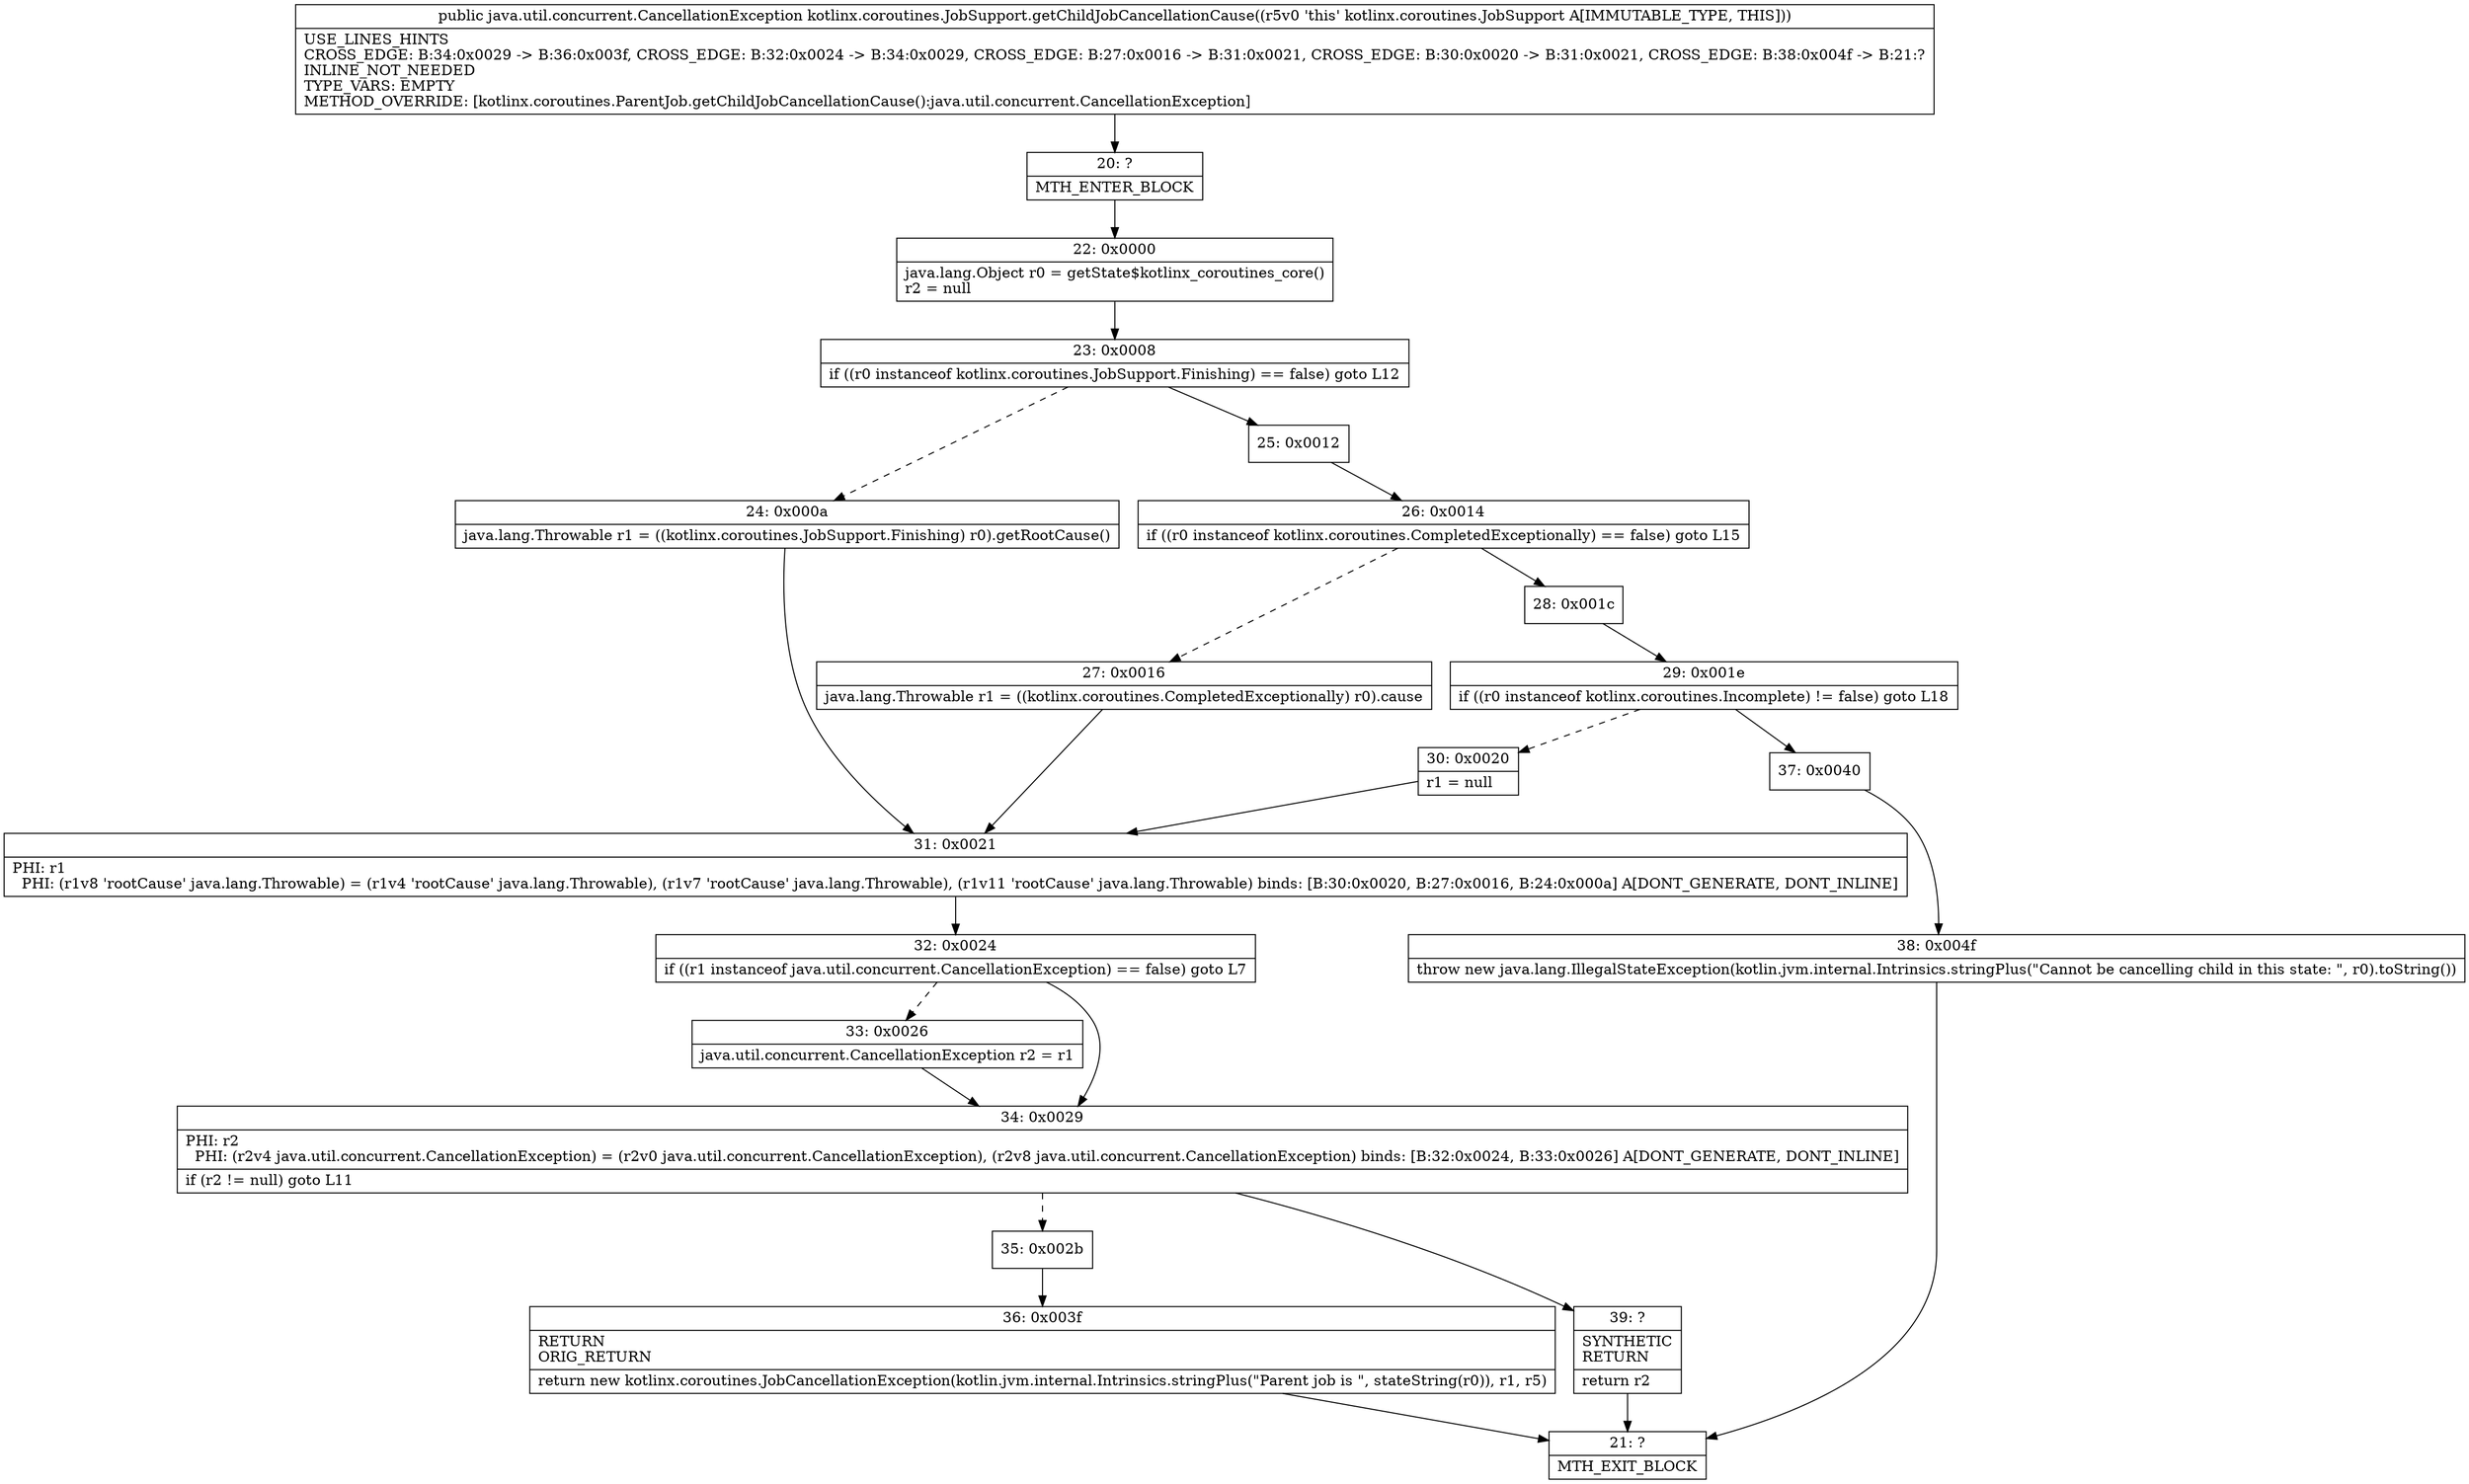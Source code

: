digraph "CFG forkotlinx.coroutines.JobSupport.getChildJobCancellationCause()Ljava\/util\/concurrent\/CancellationException;" {
Node_20 [shape=record,label="{20\:\ ?|MTH_ENTER_BLOCK\l}"];
Node_22 [shape=record,label="{22\:\ 0x0000|java.lang.Object r0 = getState$kotlinx_coroutines_core()\lr2 = null\l}"];
Node_23 [shape=record,label="{23\:\ 0x0008|if ((r0 instanceof kotlinx.coroutines.JobSupport.Finishing) == false) goto L12\l}"];
Node_24 [shape=record,label="{24\:\ 0x000a|java.lang.Throwable r1 = ((kotlinx.coroutines.JobSupport.Finishing) r0).getRootCause()\l}"];
Node_31 [shape=record,label="{31\:\ 0x0021|PHI: r1 \l  PHI: (r1v8 'rootCause' java.lang.Throwable) = (r1v4 'rootCause' java.lang.Throwable), (r1v7 'rootCause' java.lang.Throwable), (r1v11 'rootCause' java.lang.Throwable) binds: [B:30:0x0020, B:27:0x0016, B:24:0x000a] A[DONT_GENERATE, DONT_INLINE]\l}"];
Node_32 [shape=record,label="{32\:\ 0x0024|if ((r1 instanceof java.util.concurrent.CancellationException) == false) goto L7\l}"];
Node_33 [shape=record,label="{33\:\ 0x0026|java.util.concurrent.CancellationException r2 = r1\l}"];
Node_34 [shape=record,label="{34\:\ 0x0029|PHI: r2 \l  PHI: (r2v4 java.util.concurrent.CancellationException) = (r2v0 java.util.concurrent.CancellationException), (r2v8 java.util.concurrent.CancellationException) binds: [B:32:0x0024, B:33:0x0026] A[DONT_GENERATE, DONT_INLINE]\l|if (r2 != null) goto L11\l}"];
Node_35 [shape=record,label="{35\:\ 0x002b}"];
Node_36 [shape=record,label="{36\:\ 0x003f|RETURN\lORIG_RETURN\l|return new kotlinx.coroutines.JobCancellationException(kotlin.jvm.internal.Intrinsics.stringPlus(\"Parent job is \", stateString(r0)), r1, r5)\l}"];
Node_21 [shape=record,label="{21\:\ ?|MTH_EXIT_BLOCK\l}"];
Node_39 [shape=record,label="{39\:\ ?|SYNTHETIC\lRETURN\l|return r2\l}"];
Node_25 [shape=record,label="{25\:\ 0x0012}"];
Node_26 [shape=record,label="{26\:\ 0x0014|if ((r0 instanceof kotlinx.coroutines.CompletedExceptionally) == false) goto L15\l}"];
Node_27 [shape=record,label="{27\:\ 0x0016|java.lang.Throwable r1 = ((kotlinx.coroutines.CompletedExceptionally) r0).cause\l}"];
Node_28 [shape=record,label="{28\:\ 0x001c}"];
Node_29 [shape=record,label="{29\:\ 0x001e|if ((r0 instanceof kotlinx.coroutines.Incomplete) != false) goto L18\l}"];
Node_30 [shape=record,label="{30\:\ 0x0020|r1 = null\l}"];
Node_37 [shape=record,label="{37\:\ 0x0040}"];
Node_38 [shape=record,label="{38\:\ 0x004f|throw new java.lang.IllegalStateException(kotlin.jvm.internal.Intrinsics.stringPlus(\"Cannot be cancelling child in this state: \", r0).toString())\l}"];
MethodNode[shape=record,label="{public java.util.concurrent.CancellationException kotlinx.coroutines.JobSupport.getChildJobCancellationCause((r5v0 'this' kotlinx.coroutines.JobSupport A[IMMUTABLE_TYPE, THIS]))  | USE_LINES_HINTS\lCROSS_EDGE: B:34:0x0029 \-\> B:36:0x003f, CROSS_EDGE: B:32:0x0024 \-\> B:34:0x0029, CROSS_EDGE: B:27:0x0016 \-\> B:31:0x0021, CROSS_EDGE: B:30:0x0020 \-\> B:31:0x0021, CROSS_EDGE: B:38:0x004f \-\> B:21:?\lINLINE_NOT_NEEDED\lTYPE_VARS: EMPTY\lMETHOD_OVERRIDE: [kotlinx.coroutines.ParentJob.getChildJobCancellationCause():java.util.concurrent.CancellationException]\l}"];
MethodNode -> Node_20;Node_20 -> Node_22;
Node_22 -> Node_23;
Node_23 -> Node_24[style=dashed];
Node_23 -> Node_25;
Node_24 -> Node_31;
Node_31 -> Node_32;
Node_32 -> Node_33[style=dashed];
Node_32 -> Node_34;
Node_33 -> Node_34;
Node_34 -> Node_35[style=dashed];
Node_34 -> Node_39;
Node_35 -> Node_36;
Node_36 -> Node_21;
Node_39 -> Node_21;
Node_25 -> Node_26;
Node_26 -> Node_27[style=dashed];
Node_26 -> Node_28;
Node_27 -> Node_31;
Node_28 -> Node_29;
Node_29 -> Node_30[style=dashed];
Node_29 -> Node_37;
Node_30 -> Node_31;
Node_37 -> Node_38;
Node_38 -> Node_21;
}

